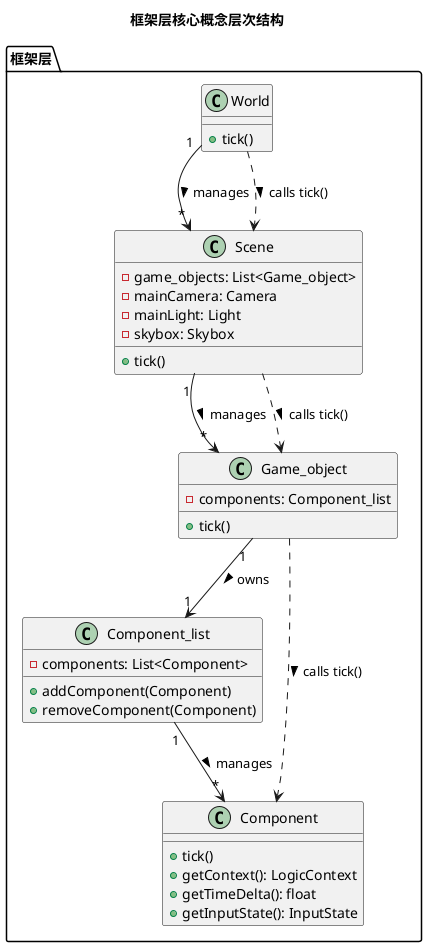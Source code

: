 @startuml
skinparam classAttributeIconVisible false


title 框架层核心概念层次结构

package "框架层" {
    class World {
        + tick()
    }

    class Scene {
        - game_objects: List<Game_object>
        - mainCamera: Camera
        - mainLight: Light
        - skybox: Skybox
        + tick()
    }

    class Game_object {
        - components: Component_list
        + tick()
    }

    class Component_list {
        - components: List<Component>
        + addComponent(Component)
        + removeComponent(Component)
    }

    class Component {
        + tick()
        + getContext(): LogicContext
        + getTimeDelta(): float
        + getInputState(): InputState
    }

    ' Relationships based on containment/management'
    World "1" --> "*" Scene : manages >
    Scene "1" --> "*" Game_object : manages >
    Game_object "1" --> "1" Component_list : owns >
    Component_list "1" --> "*" Component : manages >

    ' Relationships based on tick method calls (dependency/invocation)'
    World .down.> Scene : calls tick() >
    Scene .down.> Game_object : calls tick() >
    Game_object .down.> Component : calls tick() >
}

@enduml